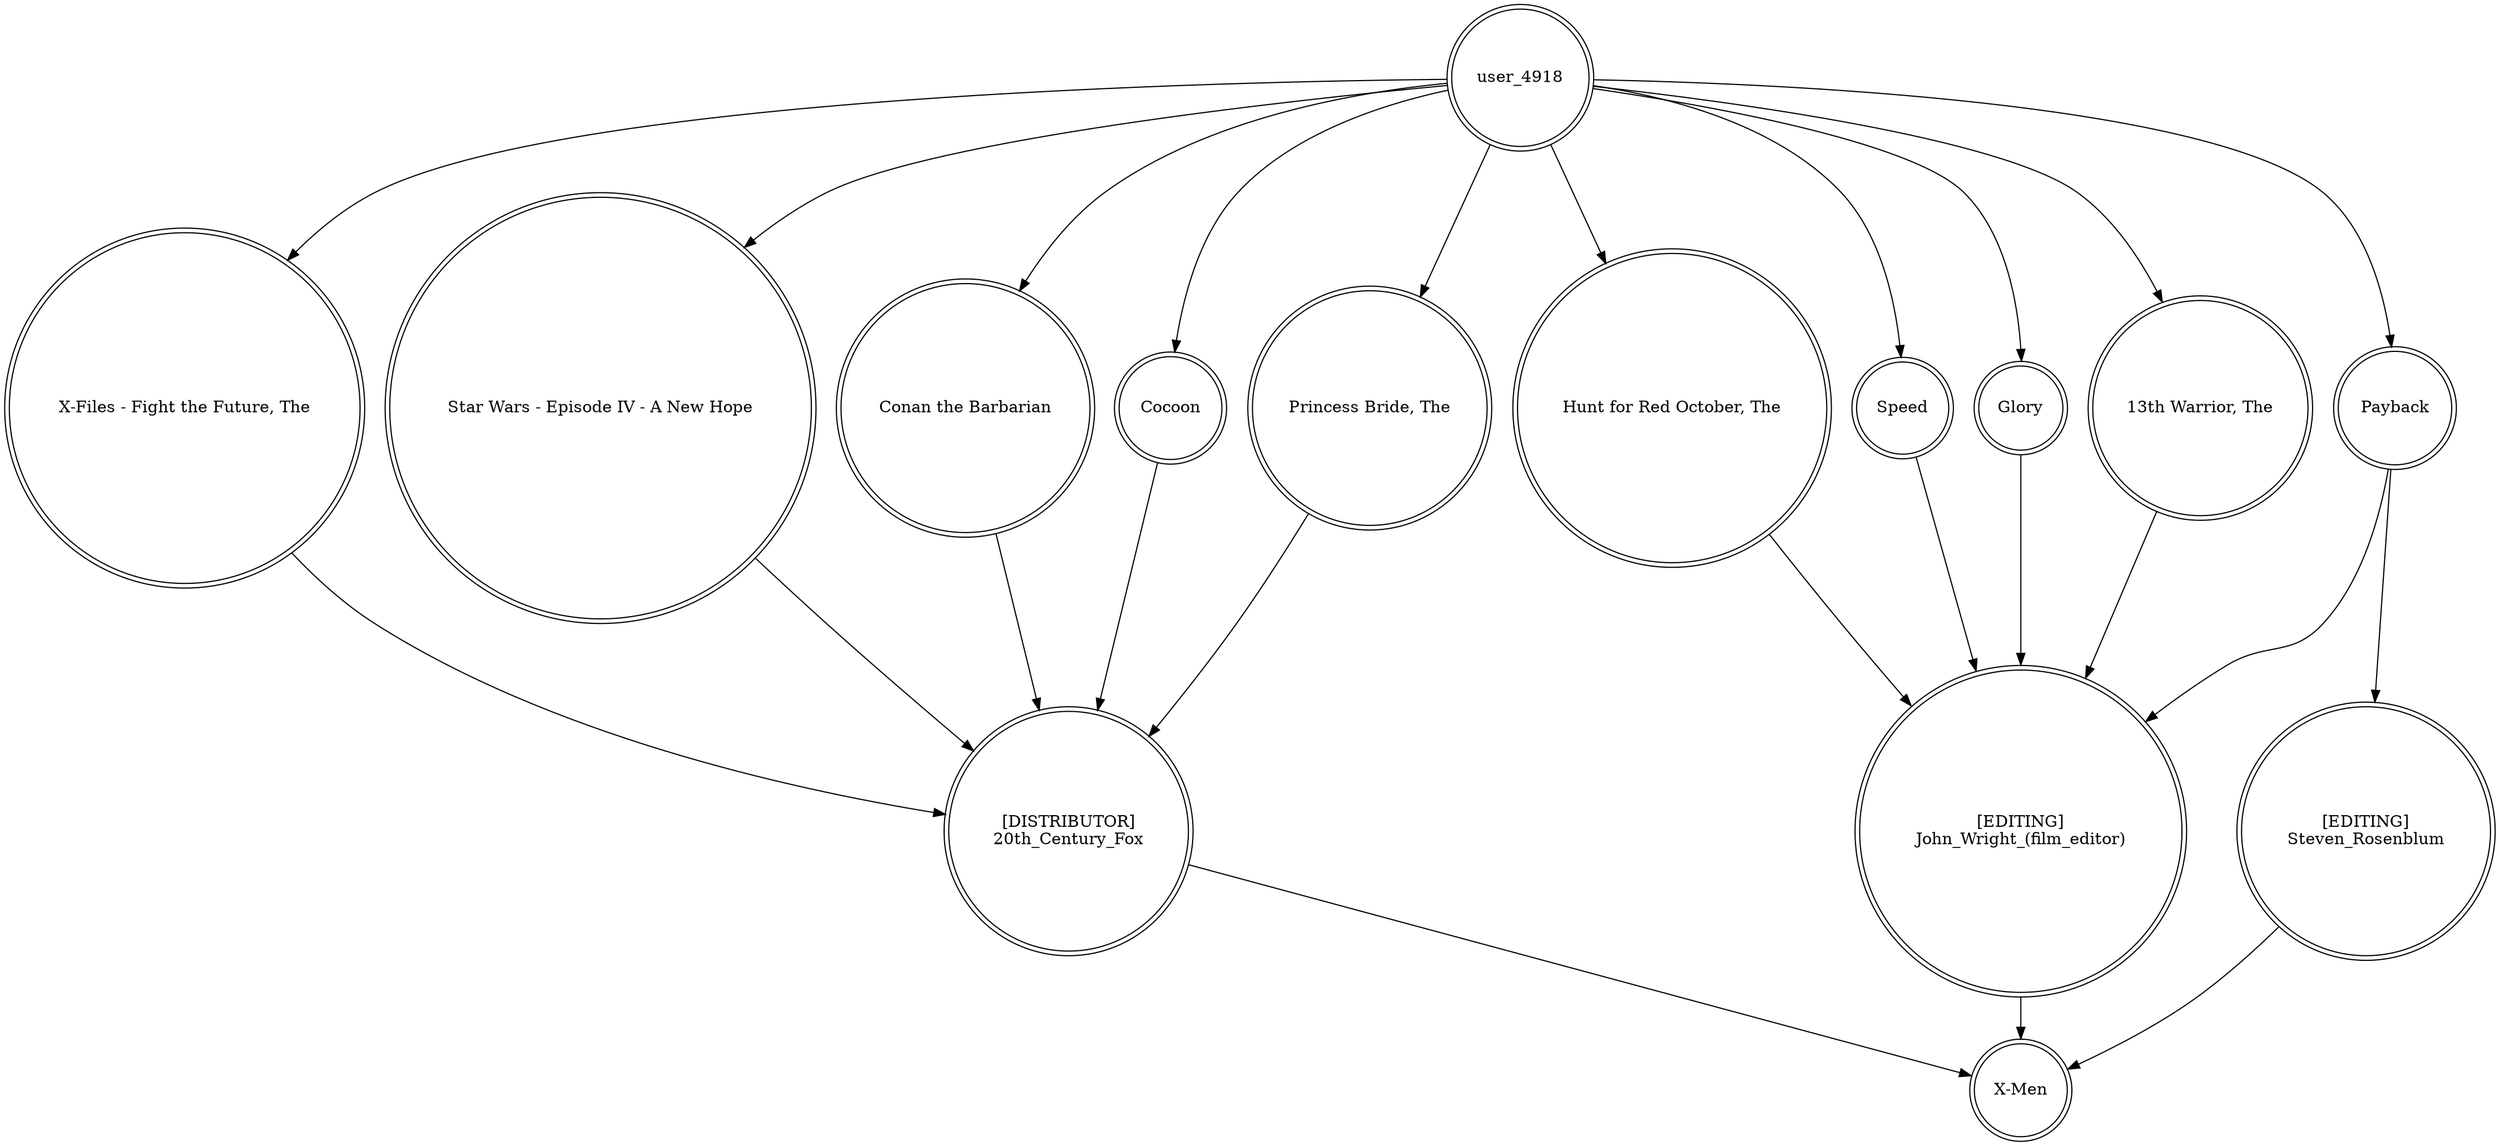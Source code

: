 digraph finite_state_machine {
	node [shape=doublecircle]
	"X-Files - Fight the Future, The" -> "[DISTRIBUTOR]
20th_Century_Fox"
	user_4918 -> "Star Wars - Episode IV - A New Hope"
	"Conan the Barbarian" -> "[DISTRIBUTOR]
20th_Century_Fox"
	user_4918 -> "Conan the Barbarian"
	Cocoon -> "[DISTRIBUTOR]
20th_Century_Fox"
	"[DISTRIBUTOR]
20th_Century_Fox" -> "X-Men"
	user_4918 -> "Princess Bride, The"
	"[EDITING]
John_Wright_(film_editor)" -> "X-Men"
	"[EDITING]
Steven_Rosenblum" -> "X-Men"
	"Hunt for Red October, The" -> "[EDITING]
John_Wright_(film_editor)"
	"Star Wars - Episode IV - A New Hope" -> "[DISTRIBUTOR]
20th_Century_Fox"
	user_4918 -> Speed
	user_4918 -> Payback
	user_4918 -> Glory
	Glory -> "[EDITING]
John_Wright_(film_editor)"
	Speed -> "[EDITING]
John_Wright_(film_editor)"
	user_4918 -> Cocoon
	user_4918 -> "X-Files - Fight the Future, The"
	"13th Warrior, The" -> "[EDITING]
John_Wright_(film_editor)"
	user_4918 -> "13th Warrior, The"
	Payback -> "[EDITING]
John_Wright_(film_editor)"
	"Princess Bride, The" -> "[DISTRIBUTOR]
20th_Century_Fox"
	Payback -> "[EDITING]
Steven_Rosenblum"
	user_4918 -> "Hunt for Red October, The"
}

